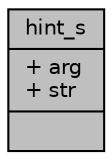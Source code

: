digraph "hint_s"
{
 // INTERACTIVE_SVG=YES
 // LATEX_PDF_SIZE
  bgcolor="transparent";
  edge [fontname="Helvetica",fontsize="10",labelfontname="Helvetica",labelfontsize="10"];
  node [fontname="Helvetica",fontsize="10",shape=record];
  Node1 [label="{hint_s\n|+ arg\l+ str\l|}",height=0.2,width=0.4,color="black", fillcolor="grey75", style="filled", fontcolor="black",tooltip=" "];
}

